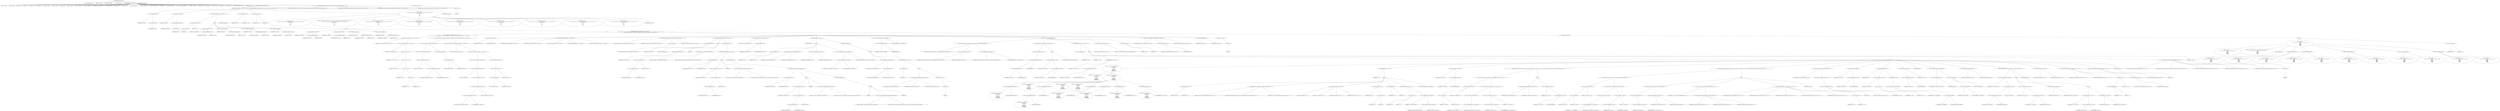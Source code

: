 digraph hostapd_notif_assoc {  
"1000131" [label = "(METHOD,hostapd_notif_assoc)" ]
"1000132" [label = "(PARAM,hostapd_data *hapd)" ]
"1000133" [label = "(PARAM,const u8 *addr)" ]
"1000134" [label = "(PARAM,const u8 *req_ies)" ]
"1000135" [label = "(PARAM,size_t req_ies_len)" ]
"1000136" [label = "(PARAM,int reassoc)" ]
"1000137" [label = "(BLOCK,,)" ]
"1000138" [label = "(LOCAL,v8: __int64)" ]
"1000139" [label = "(LOCAL,v9: __int64)" ]
"1000140" [label = "(LOCAL,v12: u8)" ]
"1000141" [label = "(LOCAL,v13: u8)" ]
"1000142" [label = "(LOCAL,v14: u8)" ]
"1000143" [label = "(LOCAL,v15: u8)" ]
"1000144" [label = "(LOCAL,v16: const u8 *)" ]
"1000145" [label = "(LOCAL,v17: size_t)" ]
"1000146" [label = "(LOCAL,v18: int)" ]
"1000147" [label = "(LOCAL,v19: __int64)" ]
"1000148" [label = "(LOCAL,v21: sta_info *)" ]
"1000149" [label = "(LOCAL,v22: sta_info *)" ]
"1000150" [label = "(LOCAL,v23: wpa_state_machine *)" ]
"1000151" [label = "(LOCAL,v24: __int64)" ]
"1000152" [label = "(LOCAL,v25: __int64)" ]
"1000153" [label = "(LOCAL,v26: __int64)" ]
"1000154" [label = "(LOCAL,v27: unsigned int)" ]
"1000155" [label = "(LOCAL,v28: unsigned int)" ]
"1000156" [label = "(LOCAL,v29: unsigned int)" ]
"1000157" [label = "(LOCAL,v30: int)" ]
"1000158" [label = "(LOCAL,v31: unsigned int)" ]
"1000159" [label = "(LOCAL,v32: wpa_state_machine *)" ]
"1000160" [label = "(LOCAL,v33: wpa_event)" ]
"1000161" [label = "(LOCAL,v34: u32)" ]
"1000162" [label = "(LOCAL,v35: int)" ]
"1000163" [label = "(LOCAL,v36: u32)" ]
"1000164" [label = "(LOCAL,v37: u8 *)" ]
"1000165" [label = "(LOCAL,v38: int)" ]
"1000166" [label = "(LOCAL,elems: ieee802_11_elems)" ]
"1000167" [label = "(LOCAL,eid: u8 [ 1112 ])" ]
"1000168" [label = "(CONTROL_STRUCTURE,if ( addr ),if ( addr ))" ]
"1000169" [label = "(IDENTIFIER,addr,if ( addr ))" ]
"1000170" [label = "(BLOCK,,)" ]
"1000171" [label = "(<operator>.assignment,v8 = *addr)" ]
"1000172" [label = "(IDENTIFIER,v8,v8 = *addr)" ]
"1000173" [label = "(<operator>.indirection,*addr)" ]
"1000174" [label = "(IDENTIFIER,addr,v8 = *addr)" ]
"1000175" [label = "(<operator>.assignment,v9 = addr[1])" ]
"1000176" [label = "(IDENTIFIER,v9,v9 = addr[1])" ]
"1000177" [label = "(<operator>.indirectIndexAccess,addr[1])" ]
"1000178" [label = "(IDENTIFIER,addr,v9 = addr[1])" ]
"1000179" [label = "(LITERAL,1,v9 = addr[1])" ]
"1000180" [label = "(CONTROL_STRUCTURE,if ( (v8 & 1) != 0 ),if ( (v8 & 1) != 0 ))" ]
"1000181" [label = "(<operator>.notEquals,(v8 & 1) != 0)" ]
"1000182" [label = "(<operator>.and,v8 & 1)" ]
"1000183" [label = "(IDENTIFIER,v8,v8 & 1)" ]
"1000184" [label = "(LITERAL,1,v8 & 1)" ]
"1000185" [label = "(LITERAL,0,(v8 & 1) != 0)" ]
"1000186" [label = "(BLOCK,,)" ]
"1000187" [label = "(<operator>.assignment,v12 = addr[2])" ]
"1000188" [label = "(IDENTIFIER,v12,v12 = addr[2])" ]
"1000189" [label = "(<operator>.indirectIndexAccess,addr[2])" ]
"1000190" [label = "(IDENTIFIER,addr,v12 = addr[2])" ]
"1000191" [label = "(LITERAL,2,v12 = addr[2])" ]
"1000192" [label = "(<operator>.assignment,v13 = addr[3])" ]
"1000193" [label = "(IDENTIFIER,v13,v13 = addr[3])" ]
"1000194" [label = "(<operator>.indirectIndexAccess,addr[3])" ]
"1000195" [label = "(IDENTIFIER,addr,v13 = addr[3])" ]
"1000196" [label = "(LITERAL,3,v13 = addr[3])" ]
"1000197" [label = "(<operator>.assignment,v14 = addr[4])" ]
"1000198" [label = "(IDENTIFIER,v14,v14 = addr[4])" ]
"1000199" [label = "(<operator>.indirectIndexAccess,addr[4])" ]
"1000200" [label = "(IDENTIFIER,addr,v14 = addr[4])" ]
"1000201" [label = "(LITERAL,4,v14 = addr[4])" ]
"1000202" [label = "(<operator>.assignment,v15 = addr[5])" ]
"1000203" [label = "(IDENTIFIER,v15,v15 = addr[5])" ]
"1000204" [label = "(<operator>.indirectIndexAccess,addr[5])" ]
"1000205" [label = "(IDENTIFIER,addr,v15 = addr[5])" ]
"1000206" [label = "(LITERAL,5,v15 = addr[5])" ]
"1000207" [label = "(CONTROL_STRUCTURE,else,else)" ]
"1000208" [label = "(BLOCK,,)" ]
"1000209" [label = "(<operator>.assignment,v12 = addr[2])" ]
"1000210" [label = "(IDENTIFIER,v12,v12 = addr[2])" ]
"1000211" [label = "(<operator>.indirectIndexAccess,addr[2])" ]
"1000212" [label = "(IDENTIFIER,addr,v12 = addr[2])" ]
"1000213" [label = "(LITERAL,2,v12 = addr[2])" ]
"1000214" [label = "(<operator>.assignment,v13 = addr[3])" ]
"1000215" [label = "(IDENTIFIER,v13,v13 = addr[3])" ]
"1000216" [label = "(<operator>.indirectIndexAccess,addr[3])" ]
"1000217" [label = "(IDENTIFIER,addr,v13 = addr[3])" ]
"1000218" [label = "(LITERAL,3,v13 = addr[3])" ]
"1000219" [label = "(<operator>.assignment,v14 = addr[4])" ]
"1000220" [label = "(IDENTIFIER,v14,v14 = addr[4])" ]
"1000221" [label = "(<operator>.indirectIndexAccess,addr[4])" ]
"1000222" [label = "(IDENTIFIER,addr,v14 = addr[4])" ]
"1000223" [label = "(LITERAL,4,v14 = addr[4])" ]
"1000224" [label = "(<operator>.assignment,v15 = addr[5])" ]
"1000225" [label = "(IDENTIFIER,v15,v15 = addr[5])" ]
"1000226" [label = "(<operator>.indirectIndexAccess,addr[5])" ]
"1000227" [label = "(IDENTIFIER,addr,v15 = addr[5])" ]
"1000228" [label = "(LITERAL,5,v15 = addr[5])" ]
"1000229" [label = "(CONTROL_STRUCTURE,if ( v15 | (unsigned __int8)(v14 | v8 | v9 | v13 | v12)\n        && *(_DWORD *)hapd->own_addr ^ *(_DWORD *)addr | (unsigned __int16)(*(_WORD *)&hapd->own_addr[4] ^ *((_WORD *)addr + 2)) ),if ( v15 | (unsigned __int8)(v14 | v8 | v9 | v13 | v12)\n        && *(_DWORD *)hapd->own_addr ^ *(_DWORD *)addr | (unsigned __int16)(*(_WORD *)&hapd->own_addr[4] ^ *((_WORD *)addr + 2)) ))" ]
"1000230" [label = "(<operator>.logicalAnd,v15 | (unsigned __int8)(v14 | v8 | v9 | v13 | v12)\n        && *(_DWORD *)hapd->own_addr ^ *(_DWORD *)addr | (unsigned __int16)(*(_WORD *)&hapd->own_addr[4] ^ *((_WORD *)addr + 2)))" ]
"1000231" [label = "(<operator>.or,v15 | (unsigned __int8)(v14 | v8 | v9 | v13 | v12))" ]
"1000232" [label = "(IDENTIFIER,v15,v15 | (unsigned __int8)(v14 | v8 | v9 | v13 | v12))" ]
"1000233" [label = "(<operator>.cast,(unsigned __int8)(v14 | v8 | v9 | v13 | v12))" ]
"1000234" [label = "(UNKNOWN,unsigned __int8,unsigned __int8)" ]
"1000235" [label = "(<operator>.or,v14 | v8 | v9 | v13 | v12)" ]
"1000236" [label = "(IDENTIFIER,v14,v14 | v8 | v9 | v13 | v12)" ]
"1000237" [label = "(<operator>.or,v8 | v9 | v13 | v12)" ]
"1000238" [label = "(IDENTIFIER,v8,v8 | v9 | v13 | v12)" ]
"1000239" [label = "(<operator>.or,v9 | v13 | v12)" ]
"1000240" [label = "(IDENTIFIER,v9,v9 | v13 | v12)" ]
"1000241" [label = "(<operator>.or,v13 | v12)" ]
"1000242" [label = "(IDENTIFIER,v13,v13 | v12)" ]
"1000243" [label = "(IDENTIFIER,v12,v13 | v12)" ]
"1000244" [label = "(<operator>.or,*(_DWORD *)hapd->own_addr ^ *(_DWORD *)addr | (unsigned __int16)(*(_WORD *)&hapd->own_addr[4] ^ *((_WORD *)addr + 2)))" ]
"1000245" [label = "(<operator>.or,*(_DWORD *)hapd->own_addr ^ *(_DWORD *)addr)" ]
"1000246" [label = "(<operator>.indirection,*(_DWORD *)hapd->own_addr)" ]
"1000247" [label = "(<operator>.cast,(_DWORD *)hapd->own_addr)" ]
"1000248" [label = "(UNKNOWN,_DWORD *,_DWORD *)" ]
"1000249" [label = "(<operator>.indirectFieldAccess,hapd->own_addr)" ]
"1000250" [label = "(IDENTIFIER,hapd,(_DWORD *)hapd->own_addr)" ]
"1000251" [label = "(FIELD_IDENTIFIER,own_addr,own_addr)" ]
"1000252" [label = "(<operator>.indirection,*(_DWORD *)addr)" ]
"1000253" [label = "(<operator>.cast,(_DWORD *)addr)" ]
"1000254" [label = "(UNKNOWN,_DWORD *,_DWORD *)" ]
"1000255" [label = "(IDENTIFIER,addr,(_DWORD *)addr)" ]
"1000256" [label = "(<operator>.cast,(unsigned __int16)(*(_WORD *)&hapd->own_addr[4] ^ *((_WORD *)addr + 2)))" ]
"1000257" [label = "(UNKNOWN,unsigned __int16,unsigned __int16)" ]
"1000258" [label = "(<operator>.or,*(_WORD *)&hapd->own_addr[4] ^ *((_WORD *)addr + 2))" ]
"1000259" [label = "(<operator>.indirection,*(_WORD *)&hapd->own_addr[4])" ]
"1000260" [label = "(<operator>.cast,(_WORD *)&hapd->own_addr[4])" ]
"1000261" [label = "(UNKNOWN,_WORD *,_WORD *)" ]
"1000262" [label = "(<operator>.addressOf,&hapd->own_addr[4])" ]
"1000263" [label = "(<operator>.indirectIndexAccess,hapd->own_addr[4])" ]
"1000264" [label = "(<operator>.indirectFieldAccess,hapd->own_addr)" ]
"1000265" [label = "(IDENTIFIER,hapd,(_WORD *)&hapd->own_addr[4])" ]
"1000266" [label = "(FIELD_IDENTIFIER,own_addr,own_addr)" ]
"1000267" [label = "(LITERAL,4,(_WORD *)&hapd->own_addr[4])" ]
"1000268" [label = "(<operator>.indirection,*((_WORD *)addr + 2))" ]
"1000269" [label = "(<operator>.addition,(_WORD *)addr + 2)" ]
"1000270" [label = "(<operator>.cast,(_WORD *)addr)" ]
"1000271" [label = "(UNKNOWN,_WORD *,_WORD *)" ]
"1000272" [label = "(IDENTIFIER,addr,(_WORD *)addr)" ]
"1000273" [label = "(LITERAL,2,(_WORD *)addr + 2)" ]
"1000274" [label = "(BLOCK,,)" ]
"1000275" [label = "(<operator>.assignment,v38 = reassoc)" ]
"1000276" [label = "(IDENTIFIER,v38,v38 = reassoc)" ]
"1000277" [label = "(IDENTIFIER,reassoc,v38 = reassoc)" ]
"1000278" [label = "(hostapd_logger,hostapd_logger(hapd, addr, 1u, 2, \"associated\"))" ]
"1000279" [label = "(IDENTIFIER,hapd,hostapd_logger(hapd, addr, 1u, 2, \"associated\"))" ]
"1000280" [label = "(IDENTIFIER,addr,hostapd_logger(hapd, addr, 1u, 2, \"associated\"))" ]
"1000281" [label = "(LITERAL,1u,hostapd_logger(hapd, addr, 1u, 2, \"associated\"))" ]
"1000282" [label = "(LITERAL,2,hostapd_logger(hapd, addr, 1u, 2, \"associated\"))" ]
"1000283" [label = "(LITERAL,\"associated\",hostapd_logger(hapd, addr, 1u, 2, \"associated\"))" ]
"1000284" [label = "(ieee802_11_parse_elems,ieee802_11_parse_elems(req_ies, req_ies_len, &elems, 0))" ]
"1000285" [label = "(IDENTIFIER,req_ies,ieee802_11_parse_elems(req_ies, req_ies_len, &elems, 0))" ]
"1000286" [label = "(IDENTIFIER,req_ies_len,ieee802_11_parse_elems(req_ies, req_ies_len, &elems, 0))" ]
"1000287" [label = "(<operator>.addressOf,&elems)" ]
"1000288" [label = "(IDENTIFIER,elems,ieee802_11_parse_elems(req_ies, req_ies_len, &elems, 0))" ]
"1000289" [label = "(LITERAL,0,ieee802_11_parse_elems(req_ies, req_ies_len, &elems, 0))" ]
"1000290" [label = "(CONTROL_STRUCTURE,if ( elems.wps_ie ),if ( elems.wps_ie ))" ]
"1000291" [label = "(<operator>.fieldAccess,elems.wps_ie)" ]
"1000292" [label = "(IDENTIFIER,elems,if ( elems.wps_ie ))" ]
"1000293" [label = "(FIELD_IDENTIFIER,wps_ie,wps_ie)" ]
"1000294" [label = "(BLOCK,,)" ]
"1000295" [label = "(<operator>.assignment,v16 = elems.wps_ie - 2)" ]
"1000296" [label = "(IDENTIFIER,v16,v16 = elems.wps_ie - 2)" ]
"1000297" [label = "(<operator>.subtraction,elems.wps_ie - 2)" ]
"1000298" [label = "(<operator>.fieldAccess,elems.wps_ie)" ]
"1000299" [label = "(IDENTIFIER,elems,elems.wps_ie - 2)" ]
"1000300" [label = "(FIELD_IDENTIFIER,wps_ie,wps_ie)" ]
"1000301" [label = "(LITERAL,2,elems.wps_ie - 2)" ]
"1000302" [label = "(IDENTIFIER,L,)" ]
"1000303" [label = "(wpa_printf,wpa_printf(2, \"STA included WPS IE in (Re)AssocReq\"))" ]
"1000304" [label = "(LITERAL,2,wpa_printf(2, \"STA included WPS IE in (Re)AssocReq\"))" ]
"1000305" [label = "(LITERAL,\"STA included WPS IE in (Re)AssocReq\",wpa_printf(2, \"STA included WPS IE in (Re)AssocReq\"))" ]
"1000306" [label = "(CONTROL_STRUCTURE,else,else)" ]
"1000307" [label = "(CONTROL_STRUCTURE,if ( elems.rsn_ie ),if ( elems.rsn_ie ))" ]
"1000308" [label = "(<operator>.fieldAccess,elems.rsn_ie)" ]
"1000309" [label = "(IDENTIFIER,elems,if ( elems.rsn_ie ))" ]
"1000310" [label = "(FIELD_IDENTIFIER,rsn_ie,rsn_ie)" ]
"1000311" [label = "(BLOCK,,)" ]
"1000312" [label = "(<operator>.assignment,v16 = elems.rsn_ie - 2)" ]
"1000313" [label = "(IDENTIFIER,v16,v16 = elems.rsn_ie - 2)" ]
"1000314" [label = "(<operator>.subtraction,elems.rsn_ie - 2)" ]
"1000315" [label = "(<operator>.fieldAccess,elems.rsn_ie)" ]
"1000316" [label = "(IDENTIFIER,elems,elems.rsn_ie - 2)" ]
"1000317" [label = "(FIELD_IDENTIFIER,rsn_ie,rsn_ie)" ]
"1000318" [label = "(LITERAL,2,elems.rsn_ie - 2)" ]
"1000319" [label = "(IDENTIFIER,L,)" ]
"1000320" [label = "(wpa_printf,wpa_printf(2, \"STA included RSN IE in (Re)AssocReq\"))" ]
"1000321" [label = "(LITERAL,2,wpa_printf(2, \"STA included RSN IE in (Re)AssocReq\"))" ]
"1000322" [label = "(LITERAL,\"STA included RSN IE in (Re)AssocReq\",wpa_printf(2, \"STA included RSN IE in (Re)AssocReq\"))" ]
"1000323" [label = "(CONTROL_STRUCTURE,else,else)" ]
"1000324" [label = "(CONTROL_STRUCTURE,if ( elems.wpa_ie ),if ( elems.wpa_ie ))" ]
"1000325" [label = "(<operator>.fieldAccess,elems.wpa_ie)" ]
"1000326" [label = "(IDENTIFIER,elems,if ( elems.wpa_ie ))" ]
"1000327" [label = "(FIELD_IDENTIFIER,wpa_ie,wpa_ie)" ]
"1000328" [label = "(BLOCK,,)" ]
"1000329" [label = "(<operator>.assignment,v16 = elems.wpa_ie - 2)" ]
"1000330" [label = "(IDENTIFIER,v16,v16 = elems.wpa_ie - 2)" ]
"1000331" [label = "(<operator>.subtraction,elems.wpa_ie - 2)" ]
"1000332" [label = "(<operator>.fieldAccess,elems.wpa_ie)" ]
"1000333" [label = "(IDENTIFIER,elems,elems.wpa_ie - 2)" ]
"1000334" [label = "(FIELD_IDENTIFIER,wpa_ie,wpa_ie)" ]
"1000335" [label = "(LITERAL,2,elems.wpa_ie - 2)" ]
"1000336" [label = "(IDENTIFIER,L,)" ]
"1000337" [label = "(wpa_printf,wpa_printf(2, \"STA included WPA IE in (Re)AssocReq\"))" ]
"1000338" [label = "(LITERAL,2,wpa_printf(2, \"STA included WPA IE in (Re)AssocReq\"))" ]
"1000339" [label = "(LITERAL,\"STA included WPA IE in (Re)AssocReq\",wpa_printf(2, \"STA included WPA IE in (Re)AssocReq\"))" ]
"1000340" [label = "(CONTROL_STRUCTURE,else,else)" ]
"1000341" [label = "(BLOCK,,)" ]
"1000342" [label = "(IDENTIFIER,L,)" ]
"1000343" [label = "(wpa_printf,wpa_printf(2, \"STA did not include WPS/RSN/WPA IE in (Re)AssocReq\"))" ]
"1000344" [label = "(LITERAL,2,wpa_printf(2, \"STA did not include WPS/RSN/WPA IE in (Re)AssocReq\"))" ]
"1000345" [label = "(LITERAL,\"STA did not include WPS/RSN/WPA IE in (Re)AssocReq\",wpa_printf(2, \"STA did not include WPS/RSN/WPA IE in (Re)AssocReq\"))" ]
"1000346" [label = "(IDENTIFIER,L,)" ]
"1000347" [label = "(<operator>.assignment,v21 = ap_get_sta(hapd, addr))" ]
"1000348" [label = "(IDENTIFIER,v21,v21 = ap_get_sta(hapd, addr))" ]
"1000349" [label = "(ap_get_sta,ap_get_sta(hapd, addr))" ]
"1000350" [label = "(IDENTIFIER,hapd,ap_get_sta(hapd, addr))" ]
"1000351" [label = "(IDENTIFIER,addr,ap_get_sta(hapd, addr))" ]
"1000352" [label = "(CONTROL_STRUCTURE,if ( v21 ),if ( v21 ))" ]
"1000353" [label = "(IDENTIFIER,v21,if ( v21 ))" ]
"1000354" [label = "(BLOCK,,)" ]
"1000355" [label = "(<operator>.assignment,v22 = v21)" ]
"1000356" [label = "(IDENTIFIER,v22,v22 = v21)" ]
"1000357" [label = "(IDENTIFIER,v21,v22 = v21)" ]
"1000358" [label = "(ap_sta_no_session_timeout,ap_sta_no_session_timeout(hapd, v21))" ]
"1000359" [label = "(IDENTIFIER,hapd,ap_sta_no_session_timeout(hapd, v21))" ]
"1000360" [label = "(IDENTIFIER,v21,ap_sta_no_session_timeout(hapd, v21))" ]
"1000361" [label = "(accounting_sta_stop,accounting_sta_stop(hapd, v22))" ]
"1000362" [label = "(IDENTIFIER,hapd,accounting_sta_stop(hapd, v22))" ]
"1000363" [label = "(IDENTIFIER,v22,accounting_sta_stop(hapd, v22))" ]
"1000364" [label = "(<operator>.assignment,v22->timeout_next = STA_NULLFUNC)" ]
"1000365" [label = "(<operator>.indirectFieldAccess,v22->timeout_next)" ]
"1000366" [label = "(IDENTIFIER,v22,v22->timeout_next = STA_NULLFUNC)" ]
"1000367" [label = "(FIELD_IDENTIFIER,timeout_next,timeout_next)" ]
"1000368" [label = "(IDENTIFIER,STA_NULLFUNC,v22->timeout_next = STA_NULLFUNC)" ]
"1000369" [label = "(CONTROL_STRUCTURE,else,else)" ]
"1000370" [label = "(BLOCK,,)" ]
"1000371" [label = "(<operator>.assignment,v22 = ap_sta_add(hapd, addr))" ]
"1000372" [label = "(IDENTIFIER,v22,v22 = ap_sta_add(hapd, addr))" ]
"1000373" [label = "(ap_sta_add,ap_sta_add(hapd, addr))" ]
"1000374" [label = "(IDENTIFIER,hapd,ap_sta_add(hapd, addr))" ]
"1000375" [label = "(IDENTIFIER,addr,ap_sta_add(hapd, addr))" ]
"1000376" [label = "(CONTROL_STRUCTURE,if ( !v22 ),if ( !v22 ))" ]
"1000377" [label = "(<operator>.logicalNot,!v22)" ]
"1000378" [label = "(IDENTIFIER,v22,!v22)" ]
"1000379" [label = "(BLOCK,,)" ]
"1000380" [label = "(hostapd_drv_sta_disassoc,hostapd_drv_sta_disassoc(hapd, addr, 5))" ]
"1000381" [label = "(IDENTIFIER,hapd,hostapd_drv_sta_disassoc(hapd, addr, 5))" ]
"1000382" [label = "(IDENTIFIER,addr,hostapd_drv_sta_disassoc(hapd, addr, 5))" ]
"1000383" [label = "(LITERAL,5,hostapd_drv_sta_disassoc(hapd, addr, 5))" ]
"1000384" [label = "(RETURN,return -1;,return -1;)" ]
"1000385" [label = "(<operator>.minus,-1)" ]
"1000386" [label = "(LITERAL,1,-1)" ]
"1000387" [label = "(<operators>.assignmentAnd,v22->flags &= 0xFFFECFFF)" ]
"1000388" [label = "(<operator>.indirectFieldAccess,v22->flags)" ]
"1000389" [label = "(IDENTIFIER,v22,v22->flags &= 0xFFFECFFF)" ]
"1000390" [label = "(FIELD_IDENTIFIER,flags,flags)" ]
"1000391" [label = "(LITERAL,0xFFFECFFF,v22->flags &= 0xFFFECFFF)" ]
"1000392" [label = "(BLOCK,,)" ]
"1000393" [label = "(ap_copy_sta_supp_op_classes,ap_copy_sta_supp_op_classes(v22, elems.supp_op_classes, elems.supp_op_classes_len))" ]
"1000394" [label = "(IDENTIFIER,v22,ap_copy_sta_supp_op_classes(v22, elems.supp_op_classes, elems.supp_op_classes_len))" ]
"1000395" [label = "(<operator>.fieldAccess,elems.supp_op_classes)" ]
"1000396" [label = "(IDENTIFIER,elems,ap_copy_sta_supp_op_classes(v22, elems.supp_op_classes, elems.supp_op_classes_len))" ]
"1000397" [label = "(FIELD_IDENTIFIER,supp_op_classes,supp_op_classes)" ]
"1000398" [label = "(<operator>.fieldAccess,elems.supp_op_classes_len)" ]
"1000399" [label = "(IDENTIFIER,elems,ap_copy_sta_supp_op_classes(v22, elems.supp_op_classes, elems.supp_op_classes_len))" ]
"1000400" [label = "(FIELD_IDENTIFIER,supp_op_classes_len,supp_op_classes_len)" ]
"1000401" [label = "(CONTROL_STRUCTURE,if ( !hapd->conf->wpa ),if ( !hapd->conf->wpa ))" ]
"1000402" [label = "(<operator>.logicalNot,!hapd->conf->wpa)" ]
"1000403" [label = "(<operator>.indirectFieldAccess,hapd->conf->wpa)" ]
"1000404" [label = "(<operator>.indirectFieldAccess,hapd->conf)" ]
"1000405" [label = "(IDENTIFIER,hapd,!hapd->conf->wpa)" ]
"1000406" [label = "(FIELD_IDENTIFIER,conf,conf)" ]
"1000407" [label = "(FIELD_IDENTIFIER,wpa,wpa)" ]
"1000408" [label = "(BLOCK,,)" ]
"1000409" [label = "(<operator>.assignment,v31 = v22->flags)" ]
"1000410" [label = "(IDENTIFIER,v31,v31 = v22->flags)" ]
"1000411" [label = "(<operator>.indirectFieldAccess,v22->flags)" ]
"1000412" [label = "(IDENTIFIER,v22,v31 = v22->flags)" ]
"1000413" [label = "(FIELD_IDENTIFIER,flags,flags)" ]
"1000414" [label = "(CONTROL_STRUCTURE,goto LABEL_30;,goto LABEL_30;)" ]
"1000415" [label = "(CONTROL_STRUCTURE,if ( v16 && v17 ),if ( v16 && v17 ))" ]
"1000416" [label = "(<operator>.logicalAnd,v16 && v17)" ]
"1000417" [label = "(IDENTIFIER,v16,v16 && v17)" ]
"1000418" [label = "(IDENTIFIER,v17,v16 && v17)" ]
"1000419" [label = "(BLOCK,,)" ]
"1000420" [label = "(<operator>.assignment,v23 = v22->wpa_sm)" ]
"1000421" [label = "(IDENTIFIER,v23,v23 = v22->wpa_sm)" ]
"1000422" [label = "(<operator>.indirectFieldAccess,v22->wpa_sm)" ]
"1000423" [label = "(IDENTIFIER,v22,v23 = v22->wpa_sm)" ]
"1000424" [label = "(FIELD_IDENTIFIER,wpa_sm,wpa_sm)" ]
"1000425" [label = "(BLOCK,,)" ]
"1000426" [label = "(<operator>.assignment,v27 = wpa_validate_wpa_ie(\n                      hapd->wpa_auth,\n                      v23,\n                      hapd->iface->freq,\n                      v16,\n                      v17,\n                      elems.mdie,\n                      elems.mdie_len,\n                      elems.owe_dh,\n                      elems.owe_dh_len))" ]
"1000427" [label = "(IDENTIFIER,v27,v27 = wpa_validate_wpa_ie(\n                      hapd->wpa_auth,\n                      v23,\n                      hapd->iface->freq,\n                      v16,\n                      v17,\n                      elems.mdie,\n                      elems.mdie_len,\n                      elems.owe_dh,\n                      elems.owe_dh_len))" ]
"1000428" [label = "(wpa_validate_wpa_ie,wpa_validate_wpa_ie(\n                      hapd->wpa_auth,\n                      v23,\n                      hapd->iface->freq,\n                      v16,\n                      v17,\n                      elems.mdie,\n                      elems.mdie_len,\n                      elems.owe_dh,\n                      elems.owe_dh_len))" ]
"1000429" [label = "(<operator>.indirectFieldAccess,hapd->wpa_auth)" ]
"1000430" [label = "(IDENTIFIER,hapd,wpa_validate_wpa_ie(\n                      hapd->wpa_auth,\n                      v23,\n                      hapd->iface->freq,\n                      v16,\n                      v17,\n                      elems.mdie,\n                      elems.mdie_len,\n                      elems.owe_dh,\n                      elems.owe_dh_len))" ]
"1000431" [label = "(FIELD_IDENTIFIER,wpa_auth,wpa_auth)" ]
"1000432" [label = "(IDENTIFIER,v23,wpa_validate_wpa_ie(\n                      hapd->wpa_auth,\n                      v23,\n                      hapd->iface->freq,\n                      v16,\n                      v17,\n                      elems.mdie,\n                      elems.mdie_len,\n                      elems.owe_dh,\n                      elems.owe_dh_len))" ]
"1000433" [label = "(<operator>.indirectFieldAccess,hapd->iface->freq)" ]
"1000434" [label = "(<operator>.indirectFieldAccess,hapd->iface)" ]
"1000435" [label = "(IDENTIFIER,hapd,wpa_validate_wpa_ie(\n                      hapd->wpa_auth,\n                      v23,\n                      hapd->iface->freq,\n                      v16,\n                      v17,\n                      elems.mdie,\n                      elems.mdie_len,\n                      elems.owe_dh,\n                      elems.owe_dh_len))" ]
"1000436" [label = "(FIELD_IDENTIFIER,iface,iface)" ]
"1000437" [label = "(FIELD_IDENTIFIER,freq,freq)" ]
"1000438" [label = "(IDENTIFIER,v16,wpa_validate_wpa_ie(\n                      hapd->wpa_auth,\n                      v23,\n                      hapd->iface->freq,\n                      v16,\n                      v17,\n                      elems.mdie,\n                      elems.mdie_len,\n                      elems.owe_dh,\n                      elems.owe_dh_len))" ]
"1000439" [label = "(IDENTIFIER,v17,wpa_validate_wpa_ie(\n                      hapd->wpa_auth,\n                      v23,\n                      hapd->iface->freq,\n                      v16,\n                      v17,\n                      elems.mdie,\n                      elems.mdie_len,\n                      elems.owe_dh,\n                      elems.owe_dh_len))" ]
"1000440" [label = "(<operator>.fieldAccess,elems.mdie)" ]
"1000441" [label = "(IDENTIFIER,elems,wpa_validate_wpa_ie(\n                      hapd->wpa_auth,\n                      v23,\n                      hapd->iface->freq,\n                      v16,\n                      v17,\n                      elems.mdie,\n                      elems.mdie_len,\n                      elems.owe_dh,\n                      elems.owe_dh_len))" ]
"1000442" [label = "(FIELD_IDENTIFIER,mdie,mdie)" ]
"1000443" [label = "(<operator>.fieldAccess,elems.mdie_len)" ]
"1000444" [label = "(IDENTIFIER,elems,wpa_validate_wpa_ie(\n                      hapd->wpa_auth,\n                      v23,\n                      hapd->iface->freq,\n                      v16,\n                      v17,\n                      elems.mdie,\n                      elems.mdie_len,\n                      elems.owe_dh,\n                      elems.owe_dh_len))" ]
"1000445" [label = "(FIELD_IDENTIFIER,mdie_len,mdie_len)" ]
"1000446" [label = "(<operator>.fieldAccess,elems.owe_dh)" ]
"1000447" [label = "(IDENTIFIER,elems,wpa_validate_wpa_ie(\n                      hapd->wpa_auth,\n                      v23,\n                      hapd->iface->freq,\n                      v16,\n                      v17,\n                      elems.mdie,\n                      elems.mdie_len,\n                      elems.owe_dh,\n                      elems.owe_dh_len))" ]
"1000448" [label = "(FIELD_IDENTIFIER,owe_dh,owe_dh)" ]
"1000449" [label = "(<operator>.fieldAccess,elems.owe_dh_len)" ]
"1000450" [label = "(IDENTIFIER,elems,wpa_validate_wpa_ie(\n                      hapd->wpa_auth,\n                      v23,\n                      hapd->iface->freq,\n                      v16,\n                      v17,\n                      elems.mdie,\n                      elems.mdie_len,\n                      elems.owe_dh,\n                      elems.owe_dh_len))" ]
"1000451" [label = "(FIELD_IDENTIFIER,owe_dh_len,owe_dh_len)" ]
"1000452" [label = "(CONTROL_STRUCTURE,if ( v27 ),if ( v27 ))" ]
"1000453" [label = "(IDENTIFIER,v27,if ( v27 ))" ]
"1000454" [label = "(BLOCK,,)" ]
"1000455" [label = "(<operator>.assignment,v28 = v27)" ]
"1000456" [label = "(IDENTIFIER,v28,v28 = v27)" ]
"1000457" [label = "(IDENTIFIER,v27,v28 = v27)" ]
"1000458" [label = "(wpa_printf,wpa_printf(2, \"WPA/RSN information element rejected? (res %u)\", v27))" ]
"1000459" [label = "(LITERAL,2,wpa_printf(2, \"WPA/RSN information element rejected? (res %u)\", v27))" ]
"1000460" [label = "(LITERAL,\"WPA/RSN information element rejected? (res %u)\",wpa_printf(2, \"WPA/RSN information element rejected? (res %u)\", v27))" ]
"1000461" [label = "(IDENTIFIER,v27,wpa_printf(2, \"WPA/RSN information element rejected? (res %u)\", v27))" ]
"1000462" [label = "(wpa_hexdump,wpa_hexdump(2, \"IE\", v16, v17))" ]
"1000463" [label = "(LITERAL,2,wpa_hexdump(2, \"IE\", v16, v17))" ]
"1000464" [label = "(LITERAL,\"IE\",wpa_hexdump(2, \"IE\", v16, v17))" ]
"1000465" [label = "(IDENTIFIER,v16,wpa_hexdump(2, \"IE\", v16, v17))" ]
"1000466" [label = "(IDENTIFIER,v17,wpa_hexdump(2, \"IE\", v16, v17))" ]
"1000467" [label = "(<operator>.assignment,v29 = v28 - 2)" ]
"1000468" [label = "(IDENTIFIER,v29,v29 = v28 - 2)" ]
"1000469" [label = "(<operator>.subtraction,v28 - 2)" ]
"1000470" [label = "(IDENTIFIER,v28,v28 - 2)" ]
"1000471" [label = "(LITERAL,2,v28 - 2)" ]
"1000472" [label = "(<operator>.assignment,v30 = 13)" ]
"1000473" [label = "(IDENTIFIER,v30,v30 = 13)" ]
"1000474" [label = "(LITERAL,13,v30 = 13)" ]
"1000475" [label = "(CONTROL_STRUCTURE,if ( v29 < 7 ),if ( v29 < 7 ))" ]
"1000476" [label = "(<operator>.lessThan,v29 < 7)" ]
"1000477" [label = "(IDENTIFIER,v29,v29 < 7)" ]
"1000478" [label = "(LITERAL,7,v29 < 7)" ]
"1000479" [label = "(<operator>.assignment,v30 = dword_485550[v29])" ]
"1000480" [label = "(IDENTIFIER,v30,v30 = dword_485550[v29])" ]
"1000481" [label = "(<operator>.indirectIndexAccess,dword_485550[v29])" ]
"1000482" [label = "(IDENTIFIER,dword_485550,v30 = dword_485550[v29])" ]
"1000483" [label = "(IDENTIFIER,v29,v30 = dword_485550[v29])" ]
"1000484" [label = "(CONTROL_STRUCTURE,goto LABEL_38;,goto LABEL_38;)" ]
"1000485" [label = "(<operator>.assignment,v34 = v22->flags)" ]
"1000486" [label = "(IDENTIFIER,v34,v34 = v22->flags)" ]
"1000487" [label = "(<operator>.indirectFieldAccess,v22->flags)" ]
"1000488" [label = "(IDENTIFIER,v22,v34 = v22->flags)" ]
"1000489" [label = "(FIELD_IDENTIFIER,flags,flags)" ]
"1000490" [label = "(CONTROL_STRUCTURE,if ( (v34 & 0x402) == 1026 && !v22->sa_query_timed_out && v22->sa_query_count > 0 ),if ( (v34 & 0x402) == 1026 && !v22->sa_query_timed_out && v22->sa_query_count > 0 ))" ]
"1000491" [label = "(<operator>.logicalAnd,(v34 & 0x402) == 1026 && !v22->sa_query_timed_out && v22->sa_query_count > 0)" ]
"1000492" [label = "(<operator>.equals,(v34 & 0x402) == 1026)" ]
"1000493" [label = "(<operator>.and,v34 & 0x402)" ]
"1000494" [label = "(IDENTIFIER,v34,v34 & 0x402)" ]
"1000495" [label = "(LITERAL,0x402,v34 & 0x402)" ]
"1000496" [label = "(LITERAL,1026,(v34 & 0x402) == 1026)" ]
"1000497" [label = "(<operator>.logicalAnd,!v22->sa_query_timed_out && v22->sa_query_count > 0)" ]
"1000498" [label = "(<operator>.logicalNot,!v22->sa_query_timed_out)" ]
"1000499" [label = "(<operator>.indirectFieldAccess,v22->sa_query_timed_out)" ]
"1000500" [label = "(IDENTIFIER,v22,!v22->sa_query_timed_out)" ]
"1000501" [label = "(FIELD_IDENTIFIER,sa_query_timed_out,sa_query_timed_out)" ]
"1000502" [label = "(<operator>.greaterThan,v22->sa_query_count > 0)" ]
"1000503" [label = "(<operator>.indirectFieldAccess,v22->sa_query_count)" ]
"1000504" [label = "(IDENTIFIER,v22,v22->sa_query_count > 0)" ]
"1000505" [label = "(FIELD_IDENTIFIER,sa_query_count,sa_query_count)" ]
"1000506" [label = "(LITERAL,0,v22->sa_query_count > 0)" ]
"1000507" [label = "(BLOCK,,)" ]
"1000508" [label = "(ap_check_sa_query_timeout,ap_check_sa_query_timeout(hapd, v22))" ]
"1000509" [label = "(IDENTIFIER,hapd,ap_check_sa_query_timeout(hapd, v22))" ]
"1000510" [label = "(IDENTIFIER,v22,ap_check_sa_query_timeout(hapd, v22))" ]
"1000511" [label = "(<operator>.assignment,v34 = v22->flags)" ]
"1000512" [label = "(IDENTIFIER,v34,v34 = v22->flags)" ]
"1000513" [label = "(<operator>.indirectFieldAccess,v22->flags)" ]
"1000514" [label = "(IDENTIFIER,v22,v34 = v22->flags)" ]
"1000515" [label = "(FIELD_IDENTIFIER,flags,flags)" ]
"1000516" [label = "(CONTROL_STRUCTURE,if ( (v34 & 0x402) == 1026 && !v22->sa_query_timed_out && v22->auth_alg != 2 ),if ( (v34 & 0x402) == 1026 && !v22->sa_query_timed_out && v22->auth_alg != 2 ))" ]
"1000517" [label = "(<operator>.logicalAnd,(v34 & 0x402) == 1026 && !v22->sa_query_timed_out && v22->auth_alg != 2)" ]
"1000518" [label = "(<operator>.equals,(v34 & 0x402) == 1026)" ]
"1000519" [label = "(<operator>.and,v34 & 0x402)" ]
"1000520" [label = "(IDENTIFIER,v34,v34 & 0x402)" ]
"1000521" [label = "(LITERAL,0x402,v34 & 0x402)" ]
"1000522" [label = "(LITERAL,1026,(v34 & 0x402) == 1026)" ]
"1000523" [label = "(<operator>.logicalAnd,!v22->sa_query_timed_out && v22->auth_alg != 2)" ]
"1000524" [label = "(<operator>.logicalNot,!v22->sa_query_timed_out)" ]
"1000525" [label = "(<operator>.indirectFieldAccess,v22->sa_query_timed_out)" ]
"1000526" [label = "(IDENTIFIER,v22,!v22->sa_query_timed_out)" ]
"1000527" [label = "(FIELD_IDENTIFIER,sa_query_timed_out,sa_query_timed_out)" ]
"1000528" [label = "(<operator>.notEquals,v22->auth_alg != 2)" ]
"1000529" [label = "(<operator>.indirectFieldAccess,v22->auth_alg)" ]
"1000530" [label = "(IDENTIFIER,v22,v22->auth_alg != 2)" ]
"1000531" [label = "(FIELD_IDENTIFIER,auth_alg,auth_alg)" ]
"1000532" [label = "(LITERAL,2,v22->auth_alg != 2)" ]
"1000533" [label = "(BLOCK,,)" ]
"1000534" [label = "(CONTROL_STRUCTURE,if ( !v22->sa_query_count ),if ( !v22->sa_query_count ))" ]
"1000535" [label = "(<operator>.logicalNot,!v22->sa_query_count)" ]
"1000536" [label = "(<operator>.indirectFieldAccess,v22->sa_query_count)" ]
"1000537" [label = "(IDENTIFIER,v22,!v22->sa_query_count)" ]
"1000538" [label = "(FIELD_IDENTIFIER,sa_query_count,sa_query_count)" ]
"1000539" [label = "(ap_sta_start_sa_query,ap_sta_start_sa_query(hapd, v22))" ]
"1000540" [label = "(IDENTIFIER,hapd,ap_sta_start_sa_query(hapd, v22))" ]
"1000541" [label = "(IDENTIFIER,v22,ap_sta_start_sa_query(hapd, v22))" ]
"1000542" [label = "(<operator>.assignment,v37 = hostapd_eid_assoc_comeback_time(hapd, v22, eid))" ]
"1000543" [label = "(IDENTIFIER,v37,v37 = hostapd_eid_assoc_comeback_time(hapd, v22, eid))" ]
"1000544" [label = "(hostapd_eid_assoc_comeback_time,hostapd_eid_assoc_comeback_time(hapd, v22, eid))" ]
"1000545" [label = "(IDENTIFIER,hapd,hostapd_eid_assoc_comeback_time(hapd, v22, eid))" ]
"1000546" [label = "(IDENTIFIER,v22,hostapd_eid_assoc_comeback_time(hapd, v22, eid))" ]
"1000547" [label = "(IDENTIFIER,eid,hostapd_eid_assoc_comeback_time(hapd, v22, eid))" ]
"1000548" [label = "(hostapd_sta_assoc,hostapd_sta_assoc(hapd, addr, v38, 0x1Eu, eid, v37 - eid))" ]
"1000549" [label = "(IDENTIFIER,hapd,hostapd_sta_assoc(hapd, addr, v38, 0x1Eu, eid, v37 - eid))" ]
"1000550" [label = "(IDENTIFIER,addr,hostapd_sta_assoc(hapd, addr, v38, 0x1Eu, eid, v37 - eid))" ]
"1000551" [label = "(IDENTIFIER,v38,hostapd_sta_assoc(hapd, addr, v38, 0x1Eu, eid, v37 - eid))" ]
"1000552" [label = "(LITERAL,0x1Eu,hostapd_sta_assoc(hapd, addr, v38, 0x1Eu, eid, v37 - eid))" ]
"1000553" [label = "(IDENTIFIER,eid,hostapd_sta_assoc(hapd, addr, v38, 0x1Eu, eid, v37 - eid))" ]
"1000554" [label = "(<operator>.subtraction,v37 - eid)" ]
"1000555" [label = "(IDENTIFIER,v37,v37 - eid)" ]
"1000556" [label = "(IDENTIFIER,eid,v37 - eid)" ]
"1000557" [label = "(RETURN,return 0;,return 0;)" ]
"1000558" [label = "(LITERAL,0,return 0;)" ]
"1000559" [label = "(<operator>.assignment,v35 = wpa_auth_uses_mfp(v22->wpa_sm))" ]
"1000560" [label = "(IDENTIFIER,v35,v35 = wpa_auth_uses_mfp(v22->wpa_sm))" ]
"1000561" [label = "(wpa_auth_uses_mfp,wpa_auth_uses_mfp(v22->wpa_sm))" ]
"1000562" [label = "(<operator>.indirectFieldAccess,v22->wpa_sm)" ]
"1000563" [label = "(IDENTIFIER,v22,wpa_auth_uses_mfp(v22->wpa_sm))" ]
"1000564" [label = "(FIELD_IDENTIFIER,wpa_sm,wpa_sm)" ]
"1000565" [label = "(<operator>.assignment,v36 = v22->flags)" ]
"1000566" [label = "(IDENTIFIER,v36,v36 = v22->flags)" ]
"1000567" [label = "(<operator>.indirectFieldAccess,v22->flags)" ]
"1000568" [label = "(IDENTIFIER,v22,v36 = v22->flags)" ]
"1000569" [label = "(FIELD_IDENTIFIER,flags,flags)" ]
"1000570" [label = "(CONTROL_STRUCTURE,if ( v35 ),if ( v35 ))" ]
"1000571" [label = "(IDENTIFIER,v35,if ( v35 ))" ]
"1000572" [label = "(<operator>.assignment,v31 = v36 | 0x400)" ]
"1000573" [label = "(IDENTIFIER,v31,v31 = v36 | 0x400)" ]
"1000574" [label = "(<operator>.or,v36 | 0x400)" ]
"1000575" [label = "(IDENTIFIER,v36,v36 | 0x400)" ]
"1000576" [label = "(LITERAL,0x400,v36 | 0x400)" ]
"1000577" [label = "(CONTROL_STRUCTURE,else,else)" ]
"1000578" [label = "(<operator>.assignment,v31 = v36 & 0xFFFFFBFF)" ]
"1000579" [label = "(IDENTIFIER,v31,v31 = v36 & 0xFFFFFBFF)" ]
"1000580" [label = "(<operator>.and,v36 & 0xFFFFFBFF)" ]
"1000581" [label = "(IDENTIFIER,v36,v36 & 0xFFFFFBFF)" ]
"1000582" [label = "(LITERAL,0xFFFFFBFF,v36 & 0xFFFFFBFF)" ]
"1000583" [label = "(<operator>.assignment,v22->flags = v31)" ]
"1000584" [label = "(<operator>.indirectFieldAccess,v22->flags)" ]
"1000585" [label = "(IDENTIFIER,v22,v22->flags = v31)" ]
"1000586" [label = "(FIELD_IDENTIFIER,flags,flags)" ]
"1000587" [label = "(IDENTIFIER,v31,v22->flags = v31)" ]
"1000588" [label = "(JUMP_TARGET,LABEL_30)" ]
"1000589" [label = "(<operator>.assignment,v22->flags = v31 & 0xFFF7FFFC | 3)" ]
"1000590" [label = "(<operator>.indirectFieldAccess,v22->flags)" ]
"1000591" [label = "(IDENTIFIER,v22,v22->flags = v31 & 0xFFF7FFFC | 3)" ]
"1000592" [label = "(FIELD_IDENTIFIER,flags,flags)" ]
"1000593" [label = "(<operator>.or,v31 & 0xFFF7FFFC | 3)" ]
"1000594" [label = "(<operator>.and,v31 & 0xFFF7FFFC)" ]
"1000595" [label = "(IDENTIFIER,v31,v31 & 0xFFF7FFFC)" ]
"1000596" [label = "(LITERAL,0xFFF7FFFC,v31 & 0xFFF7FFFC)" ]
"1000597" [label = "(LITERAL,3,v31 & 0xFFF7FFFC | 3)" ]
"1000598" [label = "(hostapd_set_sta_flags,hostapd_set_sta_flags(hapd, v22))" ]
"1000599" [label = "(IDENTIFIER,hapd,hostapd_set_sta_flags(hapd, v22))" ]
"1000600" [label = "(IDENTIFIER,v22,hostapd_set_sta_flags(hapd, v22))" ]
"1000601" [label = "(CONTROL_STRUCTURE,if ( v38 && v22->auth_alg == 2 ),if ( v38 && v22->auth_alg == 2 ))" ]
"1000602" [label = "(<operator>.logicalAnd,v38 && v22->auth_alg == 2)" ]
"1000603" [label = "(IDENTIFIER,v38,v38 && v22->auth_alg == 2)" ]
"1000604" [label = "(<operator>.equals,v22->auth_alg == 2)" ]
"1000605" [label = "(<operator>.indirectFieldAccess,v22->auth_alg)" ]
"1000606" [label = "(IDENTIFIER,v22,v22->auth_alg == 2)" ]
"1000607" [label = "(FIELD_IDENTIFIER,auth_alg,auth_alg)" ]
"1000608" [label = "(LITERAL,2,v22->auth_alg == 2)" ]
"1000609" [label = "(BLOCK,,)" ]
"1000610" [label = "(<operator>.assignment,v32 = v22->wpa_sm)" ]
"1000611" [label = "(IDENTIFIER,v32,v32 = v22->wpa_sm)" ]
"1000612" [label = "(<operator>.indirectFieldAccess,v22->wpa_sm)" ]
"1000613" [label = "(IDENTIFIER,v22,v32 = v22->wpa_sm)" ]
"1000614" [label = "(FIELD_IDENTIFIER,wpa_sm,wpa_sm)" ]
"1000615" [label = "(<operator>.assignment,v33 = WPA_ASSOC_FT)" ]
"1000616" [label = "(IDENTIFIER,v33,v33 = WPA_ASSOC_FT)" ]
"1000617" [label = "(IDENTIFIER,WPA_ASSOC_FT,v33 = WPA_ASSOC_FT)" ]
"1000618" [label = "(CONTROL_STRUCTURE,else,else)" ]
"1000619" [label = "(BLOCK,,)" ]
"1000620" [label = "(<operator>.assignment,v32 = v22->wpa_sm)" ]
"1000621" [label = "(IDENTIFIER,v32,v32 = v22->wpa_sm)" ]
"1000622" [label = "(<operator>.indirectFieldAccess,v22->wpa_sm)" ]
"1000623" [label = "(IDENTIFIER,v22,v32 = v22->wpa_sm)" ]
"1000624" [label = "(FIELD_IDENTIFIER,wpa_sm,wpa_sm)" ]
"1000625" [label = "(<operator>.assignment,v33 = WPA_ASSOC)" ]
"1000626" [label = "(IDENTIFIER,v33,v33 = WPA_ASSOC)" ]
"1000627" [label = "(IDENTIFIER,WPA_ASSOC,v33 = WPA_ASSOC)" ]
"1000628" [label = "(wpa_auth_sm_event,wpa_auth_sm_event(v32, v33))" ]
"1000629" [label = "(IDENTIFIER,v32,wpa_auth_sm_event(v32, v33))" ]
"1000630" [label = "(IDENTIFIER,v33,wpa_auth_sm_event(v32, v33))" ]
"1000631" [label = "(hostapd_new_assoc_sta,hostapd_new_assoc_sta(hapd, v22, (v31 >> 1) & 1))" ]
"1000632" [label = "(IDENTIFIER,hapd,hostapd_new_assoc_sta(hapd, v22, (v31 >> 1) & 1))" ]
"1000633" [label = "(IDENTIFIER,v22,hostapd_new_assoc_sta(hapd, v22, (v31 >> 1) & 1))" ]
"1000634" [label = "(<operator>.and,(v31 >> 1) & 1)" ]
"1000635" [label = "(<operator>.arithmeticShiftRight,v31 >> 1)" ]
"1000636" [label = "(IDENTIFIER,v31,v31 >> 1)" ]
"1000637" [label = "(LITERAL,1,v31 >> 1)" ]
"1000638" [label = "(LITERAL,1,(v31 >> 1) & 1)" ]
"1000639" [label = "(ieee802_1x_notify_port_enabled,ieee802_1x_notify_port_enabled(v22->eapol_sm, 1))" ]
"1000640" [label = "(<operator>.indirectFieldAccess,v22->eapol_sm)" ]
"1000641" [label = "(IDENTIFIER,v22,ieee802_1x_notify_port_enabled(v22->eapol_sm, 1))" ]
"1000642" [label = "(FIELD_IDENTIFIER,eapol_sm,eapol_sm)" ]
"1000643" [label = "(LITERAL,1,ieee802_1x_notify_port_enabled(v22->eapol_sm, 1))" ]
"1000644" [label = "(RETURN,return 0;,return 0;)" ]
"1000645" [label = "(LITERAL,0,return 0;)" ]
"1000646" [label = "(wpa_printf,wpa_printf(5, \"Failed to initialize WPA state machine\", v24, v25, v26))" ]
"1000647" [label = "(LITERAL,5,wpa_printf(5, \"Failed to initialize WPA state machine\", v24, v25, v26))" ]
"1000648" [label = "(LITERAL,\"Failed to initialize WPA state machine\",wpa_printf(5, \"Failed to initialize WPA state machine\", v24, v25, v26))" ]
"1000649" [label = "(IDENTIFIER,v24,wpa_printf(5, \"Failed to initialize WPA state machine\", v24, v25, v26))" ]
"1000650" [label = "(IDENTIFIER,v25,wpa_printf(5, \"Failed to initialize WPA state machine\", v24, v25, v26))" ]
"1000651" [label = "(IDENTIFIER,v26,wpa_printf(5, \"Failed to initialize WPA state machine\", v24, v25, v26))" ]
"1000652" [label = "(RETURN,return -1;,return -1;)" ]
"1000653" [label = "(<operator>.minus,-1)" ]
"1000654" [label = "(LITERAL,1,-1)" ]
"1000655" [label = "(wpa_printf,wpa_printf(2, \"No WPA/RSN IE from STA\"))" ]
"1000656" [label = "(LITERAL,2,wpa_printf(2, \"No WPA/RSN IE from STA\"))" ]
"1000657" [label = "(LITERAL,\"No WPA/RSN IE from STA\",wpa_printf(2, \"No WPA/RSN IE from STA\"))" ]
"1000658" [label = "(<operator>.assignment,v30 = 13)" ]
"1000659" [label = "(IDENTIFIER,v30,v30 = 13)" ]
"1000660" [label = "(LITERAL,13,v30 = 13)" ]
"1000661" [label = "(JUMP_TARGET,LABEL_38)" ]
"1000662" [label = "(hostapd_drv_sta_disassoc,hostapd_drv_sta_disassoc(hapd, v22->addr, v30))" ]
"1000663" [label = "(IDENTIFIER,hapd,hostapd_drv_sta_disassoc(hapd, v22->addr, v30))" ]
"1000664" [label = "(<operator>.indirectFieldAccess,v22->addr)" ]
"1000665" [label = "(IDENTIFIER,v22,hostapd_drv_sta_disassoc(hapd, v22->addr, v30))" ]
"1000666" [label = "(FIELD_IDENTIFIER,addr,addr)" ]
"1000667" [label = "(IDENTIFIER,v30,hostapd_drv_sta_disassoc(hapd, v22->addr, v30))" ]
"1000668" [label = "(ap_free_sta,ap_free_sta(hapd, v22))" ]
"1000669" [label = "(IDENTIFIER,hapd,ap_free_sta(hapd, v22))" ]
"1000670" [label = "(IDENTIFIER,v22,ap_free_sta(hapd, v22))" ]
"1000671" [label = "(RETURN,return -1;,return -1;)" ]
"1000672" [label = "(<operator>.minus,-1)" ]
"1000673" [label = "(LITERAL,1,-1)" ]
"1000674" [label = "(CONTROL_STRUCTURE,else,else)" ]
"1000675" [label = "(BLOCK,,)" ]
"1000676" [label = "(wpa_printf,wpa_printf(\n            3,\n            \"STA %02x:%02x:%02x:%02x:%02x:%02x not allowed to connect\",\n            *addr,\n            addr[1],\n            addr[2],\n            addr[3],\n            addr[4],\n            addr[5]))" ]
"1000677" [label = "(LITERAL,3,wpa_printf(\n            3,\n            \"STA %02x:%02x:%02x:%02x:%02x:%02x not allowed to connect\",\n            *addr,\n            addr[1],\n            addr[2],\n            addr[3],\n            addr[4],\n            addr[5]))" ]
"1000678" [label = "(LITERAL,\"STA %02x:%02x:%02x:%02x:%02x:%02x not allowed to connect\",wpa_printf(\n            3,\n            \"STA %02x:%02x:%02x:%02x:%02x:%02x not allowed to connect\",\n            *addr,\n            addr[1],\n            addr[2],\n            addr[3],\n            addr[4],\n            addr[5]))" ]
"1000679" [label = "(<operator>.indirection,*addr)" ]
"1000680" [label = "(IDENTIFIER,addr,wpa_printf(\n            3,\n            \"STA %02x:%02x:%02x:%02x:%02x:%02x not allowed to connect\",\n            *addr,\n            addr[1],\n            addr[2],\n            addr[3],\n            addr[4],\n            addr[5]))" ]
"1000681" [label = "(<operator>.indirectIndexAccess,addr[1])" ]
"1000682" [label = "(IDENTIFIER,addr,wpa_printf(\n            3,\n            \"STA %02x:%02x:%02x:%02x:%02x:%02x not allowed to connect\",\n            *addr,\n            addr[1],\n            addr[2],\n            addr[3],\n            addr[4],\n            addr[5]))" ]
"1000683" [label = "(LITERAL,1,wpa_printf(\n            3,\n            \"STA %02x:%02x:%02x:%02x:%02x:%02x not allowed to connect\",\n            *addr,\n            addr[1],\n            addr[2],\n            addr[3],\n            addr[4],\n            addr[5]))" ]
"1000684" [label = "(<operator>.indirectIndexAccess,addr[2])" ]
"1000685" [label = "(IDENTIFIER,addr,wpa_printf(\n            3,\n            \"STA %02x:%02x:%02x:%02x:%02x:%02x not allowed to connect\",\n            *addr,\n            addr[1],\n            addr[2],\n            addr[3],\n            addr[4],\n            addr[5]))" ]
"1000686" [label = "(LITERAL,2,wpa_printf(\n            3,\n            \"STA %02x:%02x:%02x:%02x:%02x:%02x not allowed to connect\",\n            *addr,\n            addr[1],\n            addr[2],\n            addr[3],\n            addr[4],\n            addr[5]))" ]
"1000687" [label = "(<operator>.indirectIndexAccess,addr[3])" ]
"1000688" [label = "(IDENTIFIER,addr,wpa_printf(\n            3,\n            \"STA %02x:%02x:%02x:%02x:%02x:%02x not allowed to connect\",\n            *addr,\n            addr[1],\n            addr[2],\n            addr[3],\n            addr[4],\n            addr[5]))" ]
"1000689" [label = "(LITERAL,3,wpa_printf(\n            3,\n            \"STA %02x:%02x:%02x:%02x:%02x:%02x not allowed to connect\",\n            *addr,\n            addr[1],\n            addr[2],\n            addr[3],\n            addr[4],\n            addr[5]))" ]
"1000690" [label = "(<operator>.indirectIndexAccess,addr[4])" ]
"1000691" [label = "(IDENTIFIER,addr,wpa_printf(\n            3,\n            \"STA %02x:%02x:%02x:%02x:%02x:%02x not allowed to connect\",\n            *addr,\n            addr[1],\n            addr[2],\n            addr[3],\n            addr[4],\n            addr[5]))" ]
"1000692" [label = "(LITERAL,4,wpa_printf(\n            3,\n            \"STA %02x:%02x:%02x:%02x:%02x:%02x not allowed to connect\",\n            *addr,\n            addr[1],\n            addr[2],\n            addr[3],\n            addr[4],\n            addr[5]))" ]
"1000693" [label = "(<operator>.indirectIndexAccess,addr[5])" ]
"1000694" [label = "(IDENTIFIER,addr,wpa_printf(\n            3,\n            \"STA %02x:%02x:%02x:%02x:%02x:%02x not allowed to connect\",\n            *addr,\n            addr[1],\n            addr[2],\n            addr[3],\n            addr[4],\n            addr[5]))" ]
"1000695" [label = "(LITERAL,5,wpa_printf(\n            3,\n            \"STA %02x:%02x:%02x:%02x:%02x:%02x not allowed to connect\",\n            *addr,\n            addr[1],\n            addr[2],\n            addr[3],\n            addr[4],\n            addr[5]))" ]
"1000696" [label = "(<operator>.assignment,v30 = 1)" ]
"1000697" [label = "(IDENTIFIER,v30,v30 = 1)" ]
"1000698" [label = "(LITERAL,1,v30 = 1)" ]
"1000699" [label = "(<operator>.assignment,v19 = v14)" ]
"1000700" [label = "(IDENTIFIER,v19,v19 = v14)" ]
"1000701" [label = "(IDENTIFIER,v14,v19 = v14)" ]
"1000702" [label = "(<operator>.assignment,v18 = 0)" ]
"1000703" [label = "(IDENTIFIER,v18,v18 = 0)" ]
"1000704" [label = "(LITERAL,0,v18 = 0)" ]
"1000705" [label = "(wpa_printf,wpa_printf(\n      2,\n      \"%s: Invalid SA=%02x:%02x:%02x:%02x:%02x:%02x in received indication - ignore this indication silently\",\n      \"hostapd_notif_assoc\",\n      v8,\n      v9,\n      v12,\n      v13,\n      v19,\n      v15))" ]
"1000706" [label = "(LITERAL,2,wpa_printf(\n      2,\n      \"%s: Invalid SA=%02x:%02x:%02x:%02x:%02x:%02x in received indication - ignore this indication silently\",\n      \"hostapd_notif_assoc\",\n      v8,\n      v9,\n      v12,\n      v13,\n      v19,\n      v15))" ]
"1000707" [label = "(LITERAL,\"%s: Invalid SA=%02x:%02x:%02x:%02x:%02x:%02x in received indication - ignore this indication silently\",wpa_printf(\n      2,\n      \"%s: Invalid SA=%02x:%02x:%02x:%02x:%02x:%02x in received indication - ignore this indication silently\",\n      \"hostapd_notif_assoc\",\n      v8,\n      v9,\n      v12,\n      v13,\n      v19,\n      v15))" ]
"1000708" [label = "(LITERAL,\"hostapd_notif_assoc\",wpa_printf(\n      2,\n      \"%s: Invalid SA=%02x:%02x:%02x:%02x:%02x:%02x in received indication - ignore this indication silently\",\n      \"hostapd_notif_assoc\",\n      v8,\n      v9,\n      v12,\n      v13,\n      v19,\n      v15))" ]
"1000709" [label = "(IDENTIFIER,v8,wpa_printf(\n      2,\n      \"%s: Invalid SA=%02x:%02x:%02x:%02x:%02x:%02x in received indication - ignore this indication silently\",\n      \"hostapd_notif_assoc\",\n      v8,\n      v9,\n      v12,\n      v13,\n      v19,\n      v15))" ]
"1000710" [label = "(IDENTIFIER,v9,wpa_printf(\n      2,\n      \"%s: Invalid SA=%02x:%02x:%02x:%02x:%02x:%02x in received indication - ignore this indication silently\",\n      \"hostapd_notif_assoc\",\n      v8,\n      v9,\n      v12,\n      v13,\n      v19,\n      v15))" ]
"1000711" [label = "(IDENTIFIER,v12,wpa_printf(\n      2,\n      \"%s: Invalid SA=%02x:%02x:%02x:%02x:%02x:%02x in received indication - ignore this indication silently\",\n      \"hostapd_notif_assoc\",\n      v8,\n      v9,\n      v12,\n      v13,\n      v19,\n      v15))" ]
"1000712" [label = "(IDENTIFIER,v13,wpa_printf(\n      2,\n      \"%s: Invalid SA=%02x:%02x:%02x:%02x:%02x:%02x in received indication - ignore this indication silently\",\n      \"hostapd_notif_assoc\",\n      v8,\n      v9,\n      v12,\n      v13,\n      v19,\n      v15))" ]
"1000713" [label = "(IDENTIFIER,v19,wpa_printf(\n      2,\n      \"%s: Invalid SA=%02x:%02x:%02x:%02x:%02x:%02x in received indication - ignore this indication silently\",\n      \"hostapd_notif_assoc\",\n      v8,\n      v9,\n      v12,\n      v13,\n      v19,\n      v15))" ]
"1000714" [label = "(IDENTIFIER,v15,wpa_printf(\n      2,\n      \"%s: Invalid SA=%02x:%02x:%02x:%02x:%02x:%02x in received indication - ignore this indication silently\",\n      \"hostapd_notif_assoc\",\n      v8,\n      v9,\n      v12,\n      v13,\n      v19,\n      v15))" ]
"1000715" [label = "(RETURN,return v18;,return v18;)" ]
"1000716" [label = "(IDENTIFIER,v18,return v18;)" ]
"1000717" [label = "(wpa_printf,wpa_printf(2, \"hostapd_notif_assoc: Skip event with no address\", req_ies, req_ies_len, reassoc))" ]
"1000718" [label = "(LITERAL,2,wpa_printf(2, \"hostapd_notif_assoc: Skip event with no address\", req_ies, req_ies_len, reassoc))" ]
"1000719" [label = "(LITERAL,\"hostapd_notif_assoc: Skip event with no address\",wpa_printf(2, \"hostapd_notif_assoc: Skip event with no address\", req_ies, req_ies_len, reassoc))" ]
"1000720" [label = "(IDENTIFIER,req_ies,wpa_printf(2, \"hostapd_notif_assoc: Skip event with no address\", req_ies, req_ies_len, reassoc))" ]
"1000721" [label = "(IDENTIFIER,req_ies_len,wpa_printf(2, \"hostapd_notif_assoc: Skip event with no address\", req_ies, req_ies_len, reassoc))" ]
"1000722" [label = "(IDENTIFIER,reassoc,wpa_printf(2, \"hostapd_notif_assoc: Skip event with no address\", req_ies, req_ies_len, reassoc))" ]
"1000723" [label = "(RETURN,return -1;,return -1;)" ]
"1000724" [label = "(<operator>.minus,-1)" ]
"1000725" [label = "(LITERAL,1,-1)" ]
"1000726" [label = "(METHOD_RETURN,int __fastcall)" ]
  "1000131" -> "1000132" 
  "1000131" -> "1000133" 
  "1000131" -> "1000134" 
  "1000131" -> "1000135" 
  "1000131" -> "1000136" 
  "1000131" -> "1000137" 
  "1000131" -> "1000726" 
  "1000137" -> "1000138" 
  "1000137" -> "1000139" 
  "1000137" -> "1000140" 
  "1000137" -> "1000141" 
  "1000137" -> "1000142" 
  "1000137" -> "1000143" 
  "1000137" -> "1000144" 
  "1000137" -> "1000145" 
  "1000137" -> "1000146" 
  "1000137" -> "1000147" 
  "1000137" -> "1000148" 
  "1000137" -> "1000149" 
  "1000137" -> "1000150" 
  "1000137" -> "1000151" 
  "1000137" -> "1000152" 
  "1000137" -> "1000153" 
  "1000137" -> "1000154" 
  "1000137" -> "1000155" 
  "1000137" -> "1000156" 
  "1000137" -> "1000157" 
  "1000137" -> "1000158" 
  "1000137" -> "1000159" 
  "1000137" -> "1000160" 
  "1000137" -> "1000161" 
  "1000137" -> "1000162" 
  "1000137" -> "1000163" 
  "1000137" -> "1000164" 
  "1000137" -> "1000165" 
  "1000137" -> "1000166" 
  "1000137" -> "1000167" 
  "1000137" -> "1000168" 
  "1000137" -> "1000717" 
  "1000137" -> "1000723" 
  "1000168" -> "1000169" 
  "1000168" -> "1000170" 
  "1000170" -> "1000171" 
  "1000170" -> "1000175" 
  "1000170" -> "1000180" 
  "1000170" -> "1000699" 
  "1000170" -> "1000702" 
  "1000170" -> "1000705" 
  "1000170" -> "1000715" 
  "1000171" -> "1000172" 
  "1000171" -> "1000173" 
  "1000173" -> "1000174" 
  "1000175" -> "1000176" 
  "1000175" -> "1000177" 
  "1000177" -> "1000178" 
  "1000177" -> "1000179" 
  "1000180" -> "1000181" 
  "1000180" -> "1000186" 
  "1000180" -> "1000207" 
  "1000181" -> "1000182" 
  "1000181" -> "1000185" 
  "1000182" -> "1000183" 
  "1000182" -> "1000184" 
  "1000186" -> "1000187" 
  "1000186" -> "1000192" 
  "1000186" -> "1000197" 
  "1000186" -> "1000202" 
  "1000187" -> "1000188" 
  "1000187" -> "1000189" 
  "1000189" -> "1000190" 
  "1000189" -> "1000191" 
  "1000192" -> "1000193" 
  "1000192" -> "1000194" 
  "1000194" -> "1000195" 
  "1000194" -> "1000196" 
  "1000197" -> "1000198" 
  "1000197" -> "1000199" 
  "1000199" -> "1000200" 
  "1000199" -> "1000201" 
  "1000202" -> "1000203" 
  "1000202" -> "1000204" 
  "1000204" -> "1000205" 
  "1000204" -> "1000206" 
  "1000207" -> "1000208" 
  "1000208" -> "1000209" 
  "1000208" -> "1000214" 
  "1000208" -> "1000219" 
  "1000208" -> "1000224" 
  "1000208" -> "1000229" 
  "1000209" -> "1000210" 
  "1000209" -> "1000211" 
  "1000211" -> "1000212" 
  "1000211" -> "1000213" 
  "1000214" -> "1000215" 
  "1000214" -> "1000216" 
  "1000216" -> "1000217" 
  "1000216" -> "1000218" 
  "1000219" -> "1000220" 
  "1000219" -> "1000221" 
  "1000221" -> "1000222" 
  "1000221" -> "1000223" 
  "1000224" -> "1000225" 
  "1000224" -> "1000226" 
  "1000226" -> "1000227" 
  "1000226" -> "1000228" 
  "1000229" -> "1000230" 
  "1000229" -> "1000274" 
  "1000229" -> "1000674" 
  "1000230" -> "1000231" 
  "1000230" -> "1000244" 
  "1000231" -> "1000232" 
  "1000231" -> "1000233" 
  "1000233" -> "1000234" 
  "1000233" -> "1000235" 
  "1000235" -> "1000236" 
  "1000235" -> "1000237" 
  "1000237" -> "1000238" 
  "1000237" -> "1000239" 
  "1000239" -> "1000240" 
  "1000239" -> "1000241" 
  "1000241" -> "1000242" 
  "1000241" -> "1000243" 
  "1000244" -> "1000245" 
  "1000244" -> "1000256" 
  "1000245" -> "1000246" 
  "1000245" -> "1000252" 
  "1000246" -> "1000247" 
  "1000247" -> "1000248" 
  "1000247" -> "1000249" 
  "1000249" -> "1000250" 
  "1000249" -> "1000251" 
  "1000252" -> "1000253" 
  "1000253" -> "1000254" 
  "1000253" -> "1000255" 
  "1000256" -> "1000257" 
  "1000256" -> "1000258" 
  "1000258" -> "1000259" 
  "1000258" -> "1000268" 
  "1000259" -> "1000260" 
  "1000260" -> "1000261" 
  "1000260" -> "1000262" 
  "1000262" -> "1000263" 
  "1000263" -> "1000264" 
  "1000263" -> "1000267" 
  "1000264" -> "1000265" 
  "1000264" -> "1000266" 
  "1000268" -> "1000269" 
  "1000269" -> "1000270" 
  "1000269" -> "1000273" 
  "1000270" -> "1000271" 
  "1000270" -> "1000272" 
  "1000274" -> "1000275" 
  "1000274" -> "1000278" 
  "1000274" -> "1000284" 
  "1000274" -> "1000290" 
  "1000274" -> "1000347" 
  "1000274" -> "1000352" 
  "1000274" -> "1000387" 
  "1000274" -> "1000392" 
  "1000274" -> "1000661" 
  "1000274" -> "1000662" 
  "1000274" -> "1000668" 
  "1000274" -> "1000671" 
  "1000275" -> "1000276" 
  "1000275" -> "1000277" 
  "1000278" -> "1000279" 
  "1000278" -> "1000280" 
  "1000278" -> "1000281" 
  "1000278" -> "1000282" 
  "1000278" -> "1000283" 
  "1000284" -> "1000285" 
  "1000284" -> "1000286" 
  "1000284" -> "1000287" 
  "1000284" -> "1000289" 
  "1000287" -> "1000288" 
  "1000290" -> "1000291" 
  "1000290" -> "1000294" 
  "1000290" -> "1000306" 
  "1000291" -> "1000292" 
  "1000291" -> "1000293" 
  "1000294" -> "1000295" 
  "1000294" -> "1000302" 
  "1000294" -> "1000303" 
  "1000295" -> "1000296" 
  "1000295" -> "1000297" 
  "1000297" -> "1000298" 
  "1000297" -> "1000301" 
  "1000298" -> "1000299" 
  "1000298" -> "1000300" 
  "1000303" -> "1000304" 
  "1000303" -> "1000305" 
  "1000306" -> "1000307" 
  "1000307" -> "1000308" 
  "1000307" -> "1000311" 
  "1000307" -> "1000323" 
  "1000308" -> "1000309" 
  "1000308" -> "1000310" 
  "1000311" -> "1000312" 
  "1000311" -> "1000319" 
  "1000311" -> "1000320" 
  "1000312" -> "1000313" 
  "1000312" -> "1000314" 
  "1000314" -> "1000315" 
  "1000314" -> "1000318" 
  "1000315" -> "1000316" 
  "1000315" -> "1000317" 
  "1000320" -> "1000321" 
  "1000320" -> "1000322" 
  "1000323" -> "1000324" 
  "1000324" -> "1000325" 
  "1000324" -> "1000328" 
  "1000324" -> "1000340" 
  "1000325" -> "1000326" 
  "1000325" -> "1000327" 
  "1000328" -> "1000329" 
  "1000328" -> "1000336" 
  "1000328" -> "1000337" 
  "1000329" -> "1000330" 
  "1000329" -> "1000331" 
  "1000331" -> "1000332" 
  "1000331" -> "1000335" 
  "1000332" -> "1000333" 
  "1000332" -> "1000334" 
  "1000337" -> "1000338" 
  "1000337" -> "1000339" 
  "1000340" -> "1000341" 
  "1000341" -> "1000342" 
  "1000341" -> "1000343" 
  "1000341" -> "1000346" 
  "1000343" -> "1000344" 
  "1000343" -> "1000345" 
  "1000347" -> "1000348" 
  "1000347" -> "1000349" 
  "1000349" -> "1000350" 
  "1000349" -> "1000351" 
  "1000352" -> "1000353" 
  "1000352" -> "1000354" 
  "1000352" -> "1000369" 
  "1000354" -> "1000355" 
  "1000354" -> "1000358" 
  "1000354" -> "1000361" 
  "1000354" -> "1000364" 
  "1000355" -> "1000356" 
  "1000355" -> "1000357" 
  "1000358" -> "1000359" 
  "1000358" -> "1000360" 
  "1000361" -> "1000362" 
  "1000361" -> "1000363" 
  "1000364" -> "1000365" 
  "1000364" -> "1000368" 
  "1000365" -> "1000366" 
  "1000365" -> "1000367" 
  "1000369" -> "1000370" 
  "1000370" -> "1000371" 
  "1000370" -> "1000376" 
  "1000371" -> "1000372" 
  "1000371" -> "1000373" 
  "1000373" -> "1000374" 
  "1000373" -> "1000375" 
  "1000376" -> "1000377" 
  "1000376" -> "1000379" 
  "1000377" -> "1000378" 
  "1000379" -> "1000380" 
  "1000379" -> "1000384" 
  "1000380" -> "1000381" 
  "1000380" -> "1000382" 
  "1000380" -> "1000383" 
  "1000384" -> "1000385" 
  "1000385" -> "1000386" 
  "1000387" -> "1000388" 
  "1000387" -> "1000391" 
  "1000388" -> "1000389" 
  "1000388" -> "1000390" 
  "1000392" -> "1000393" 
  "1000392" -> "1000401" 
  "1000392" -> "1000415" 
  "1000392" -> "1000655" 
  "1000392" -> "1000658" 
  "1000393" -> "1000394" 
  "1000393" -> "1000395" 
  "1000393" -> "1000398" 
  "1000395" -> "1000396" 
  "1000395" -> "1000397" 
  "1000398" -> "1000399" 
  "1000398" -> "1000400" 
  "1000401" -> "1000402" 
  "1000401" -> "1000408" 
  "1000402" -> "1000403" 
  "1000403" -> "1000404" 
  "1000403" -> "1000407" 
  "1000404" -> "1000405" 
  "1000404" -> "1000406" 
  "1000408" -> "1000409" 
  "1000408" -> "1000414" 
  "1000409" -> "1000410" 
  "1000409" -> "1000411" 
  "1000411" -> "1000412" 
  "1000411" -> "1000413" 
  "1000415" -> "1000416" 
  "1000415" -> "1000419" 
  "1000416" -> "1000417" 
  "1000416" -> "1000418" 
  "1000419" -> "1000420" 
  "1000419" -> "1000425" 
  "1000419" -> "1000646" 
  "1000419" -> "1000652" 
  "1000420" -> "1000421" 
  "1000420" -> "1000422" 
  "1000422" -> "1000423" 
  "1000422" -> "1000424" 
  "1000425" -> "1000426" 
  "1000425" -> "1000452" 
  "1000425" -> "1000485" 
  "1000425" -> "1000490" 
  "1000425" -> "1000516" 
  "1000425" -> "1000559" 
  "1000425" -> "1000565" 
  "1000425" -> "1000570" 
  "1000425" -> "1000583" 
  "1000425" -> "1000588" 
  "1000425" -> "1000589" 
  "1000425" -> "1000598" 
  "1000425" -> "1000601" 
  "1000425" -> "1000628" 
  "1000425" -> "1000631" 
  "1000425" -> "1000639" 
  "1000425" -> "1000644" 
  "1000426" -> "1000427" 
  "1000426" -> "1000428" 
  "1000428" -> "1000429" 
  "1000428" -> "1000432" 
  "1000428" -> "1000433" 
  "1000428" -> "1000438" 
  "1000428" -> "1000439" 
  "1000428" -> "1000440" 
  "1000428" -> "1000443" 
  "1000428" -> "1000446" 
  "1000428" -> "1000449" 
  "1000429" -> "1000430" 
  "1000429" -> "1000431" 
  "1000433" -> "1000434" 
  "1000433" -> "1000437" 
  "1000434" -> "1000435" 
  "1000434" -> "1000436" 
  "1000440" -> "1000441" 
  "1000440" -> "1000442" 
  "1000443" -> "1000444" 
  "1000443" -> "1000445" 
  "1000446" -> "1000447" 
  "1000446" -> "1000448" 
  "1000449" -> "1000450" 
  "1000449" -> "1000451" 
  "1000452" -> "1000453" 
  "1000452" -> "1000454" 
  "1000454" -> "1000455" 
  "1000454" -> "1000458" 
  "1000454" -> "1000462" 
  "1000454" -> "1000467" 
  "1000454" -> "1000472" 
  "1000454" -> "1000475" 
  "1000454" -> "1000484" 
  "1000455" -> "1000456" 
  "1000455" -> "1000457" 
  "1000458" -> "1000459" 
  "1000458" -> "1000460" 
  "1000458" -> "1000461" 
  "1000462" -> "1000463" 
  "1000462" -> "1000464" 
  "1000462" -> "1000465" 
  "1000462" -> "1000466" 
  "1000467" -> "1000468" 
  "1000467" -> "1000469" 
  "1000469" -> "1000470" 
  "1000469" -> "1000471" 
  "1000472" -> "1000473" 
  "1000472" -> "1000474" 
  "1000475" -> "1000476" 
  "1000475" -> "1000479" 
  "1000476" -> "1000477" 
  "1000476" -> "1000478" 
  "1000479" -> "1000480" 
  "1000479" -> "1000481" 
  "1000481" -> "1000482" 
  "1000481" -> "1000483" 
  "1000485" -> "1000486" 
  "1000485" -> "1000487" 
  "1000487" -> "1000488" 
  "1000487" -> "1000489" 
  "1000490" -> "1000491" 
  "1000490" -> "1000507" 
  "1000491" -> "1000492" 
  "1000491" -> "1000497" 
  "1000492" -> "1000493" 
  "1000492" -> "1000496" 
  "1000493" -> "1000494" 
  "1000493" -> "1000495" 
  "1000497" -> "1000498" 
  "1000497" -> "1000502" 
  "1000498" -> "1000499" 
  "1000499" -> "1000500" 
  "1000499" -> "1000501" 
  "1000502" -> "1000503" 
  "1000502" -> "1000506" 
  "1000503" -> "1000504" 
  "1000503" -> "1000505" 
  "1000507" -> "1000508" 
  "1000507" -> "1000511" 
  "1000508" -> "1000509" 
  "1000508" -> "1000510" 
  "1000511" -> "1000512" 
  "1000511" -> "1000513" 
  "1000513" -> "1000514" 
  "1000513" -> "1000515" 
  "1000516" -> "1000517" 
  "1000516" -> "1000533" 
  "1000517" -> "1000518" 
  "1000517" -> "1000523" 
  "1000518" -> "1000519" 
  "1000518" -> "1000522" 
  "1000519" -> "1000520" 
  "1000519" -> "1000521" 
  "1000523" -> "1000524" 
  "1000523" -> "1000528" 
  "1000524" -> "1000525" 
  "1000525" -> "1000526" 
  "1000525" -> "1000527" 
  "1000528" -> "1000529" 
  "1000528" -> "1000532" 
  "1000529" -> "1000530" 
  "1000529" -> "1000531" 
  "1000533" -> "1000534" 
  "1000533" -> "1000542" 
  "1000533" -> "1000548" 
  "1000533" -> "1000557" 
  "1000534" -> "1000535" 
  "1000534" -> "1000539" 
  "1000535" -> "1000536" 
  "1000536" -> "1000537" 
  "1000536" -> "1000538" 
  "1000539" -> "1000540" 
  "1000539" -> "1000541" 
  "1000542" -> "1000543" 
  "1000542" -> "1000544" 
  "1000544" -> "1000545" 
  "1000544" -> "1000546" 
  "1000544" -> "1000547" 
  "1000548" -> "1000549" 
  "1000548" -> "1000550" 
  "1000548" -> "1000551" 
  "1000548" -> "1000552" 
  "1000548" -> "1000553" 
  "1000548" -> "1000554" 
  "1000554" -> "1000555" 
  "1000554" -> "1000556" 
  "1000557" -> "1000558" 
  "1000559" -> "1000560" 
  "1000559" -> "1000561" 
  "1000561" -> "1000562" 
  "1000562" -> "1000563" 
  "1000562" -> "1000564" 
  "1000565" -> "1000566" 
  "1000565" -> "1000567" 
  "1000567" -> "1000568" 
  "1000567" -> "1000569" 
  "1000570" -> "1000571" 
  "1000570" -> "1000572" 
  "1000570" -> "1000577" 
  "1000572" -> "1000573" 
  "1000572" -> "1000574" 
  "1000574" -> "1000575" 
  "1000574" -> "1000576" 
  "1000577" -> "1000578" 
  "1000578" -> "1000579" 
  "1000578" -> "1000580" 
  "1000580" -> "1000581" 
  "1000580" -> "1000582" 
  "1000583" -> "1000584" 
  "1000583" -> "1000587" 
  "1000584" -> "1000585" 
  "1000584" -> "1000586" 
  "1000589" -> "1000590" 
  "1000589" -> "1000593" 
  "1000590" -> "1000591" 
  "1000590" -> "1000592" 
  "1000593" -> "1000594" 
  "1000593" -> "1000597" 
  "1000594" -> "1000595" 
  "1000594" -> "1000596" 
  "1000598" -> "1000599" 
  "1000598" -> "1000600" 
  "1000601" -> "1000602" 
  "1000601" -> "1000609" 
  "1000601" -> "1000618" 
  "1000602" -> "1000603" 
  "1000602" -> "1000604" 
  "1000604" -> "1000605" 
  "1000604" -> "1000608" 
  "1000605" -> "1000606" 
  "1000605" -> "1000607" 
  "1000609" -> "1000610" 
  "1000609" -> "1000615" 
  "1000610" -> "1000611" 
  "1000610" -> "1000612" 
  "1000612" -> "1000613" 
  "1000612" -> "1000614" 
  "1000615" -> "1000616" 
  "1000615" -> "1000617" 
  "1000618" -> "1000619" 
  "1000619" -> "1000620" 
  "1000619" -> "1000625" 
  "1000620" -> "1000621" 
  "1000620" -> "1000622" 
  "1000622" -> "1000623" 
  "1000622" -> "1000624" 
  "1000625" -> "1000626" 
  "1000625" -> "1000627" 
  "1000628" -> "1000629" 
  "1000628" -> "1000630" 
  "1000631" -> "1000632" 
  "1000631" -> "1000633" 
  "1000631" -> "1000634" 
  "1000634" -> "1000635" 
  "1000634" -> "1000638" 
  "1000635" -> "1000636" 
  "1000635" -> "1000637" 
  "1000639" -> "1000640" 
  "1000639" -> "1000643" 
  "1000640" -> "1000641" 
  "1000640" -> "1000642" 
  "1000644" -> "1000645" 
  "1000646" -> "1000647" 
  "1000646" -> "1000648" 
  "1000646" -> "1000649" 
  "1000646" -> "1000650" 
  "1000646" -> "1000651" 
  "1000652" -> "1000653" 
  "1000653" -> "1000654" 
  "1000655" -> "1000656" 
  "1000655" -> "1000657" 
  "1000658" -> "1000659" 
  "1000658" -> "1000660" 
  "1000662" -> "1000663" 
  "1000662" -> "1000664" 
  "1000662" -> "1000667" 
  "1000664" -> "1000665" 
  "1000664" -> "1000666" 
  "1000668" -> "1000669" 
  "1000668" -> "1000670" 
  "1000671" -> "1000672" 
  "1000672" -> "1000673" 
  "1000674" -> "1000675" 
  "1000675" -> "1000676" 
  "1000675" -> "1000696" 
  "1000676" -> "1000677" 
  "1000676" -> "1000678" 
  "1000676" -> "1000679" 
  "1000676" -> "1000681" 
  "1000676" -> "1000684" 
  "1000676" -> "1000687" 
  "1000676" -> "1000690" 
  "1000676" -> "1000693" 
  "1000679" -> "1000680" 
  "1000681" -> "1000682" 
  "1000681" -> "1000683" 
  "1000684" -> "1000685" 
  "1000684" -> "1000686" 
  "1000687" -> "1000688" 
  "1000687" -> "1000689" 
  "1000690" -> "1000691" 
  "1000690" -> "1000692" 
  "1000693" -> "1000694" 
  "1000693" -> "1000695" 
  "1000696" -> "1000697" 
  "1000696" -> "1000698" 
  "1000699" -> "1000700" 
  "1000699" -> "1000701" 
  "1000702" -> "1000703" 
  "1000702" -> "1000704" 
  "1000705" -> "1000706" 
  "1000705" -> "1000707" 
  "1000705" -> "1000708" 
  "1000705" -> "1000709" 
  "1000705" -> "1000710" 
  "1000705" -> "1000711" 
  "1000705" -> "1000712" 
  "1000705" -> "1000713" 
  "1000705" -> "1000714" 
  "1000715" -> "1000716" 
  "1000717" -> "1000718" 
  "1000717" -> "1000719" 
  "1000717" -> "1000720" 
  "1000717" -> "1000721" 
  "1000717" -> "1000722" 
  "1000723" -> "1000724" 
  "1000724" -> "1000725" 
}
